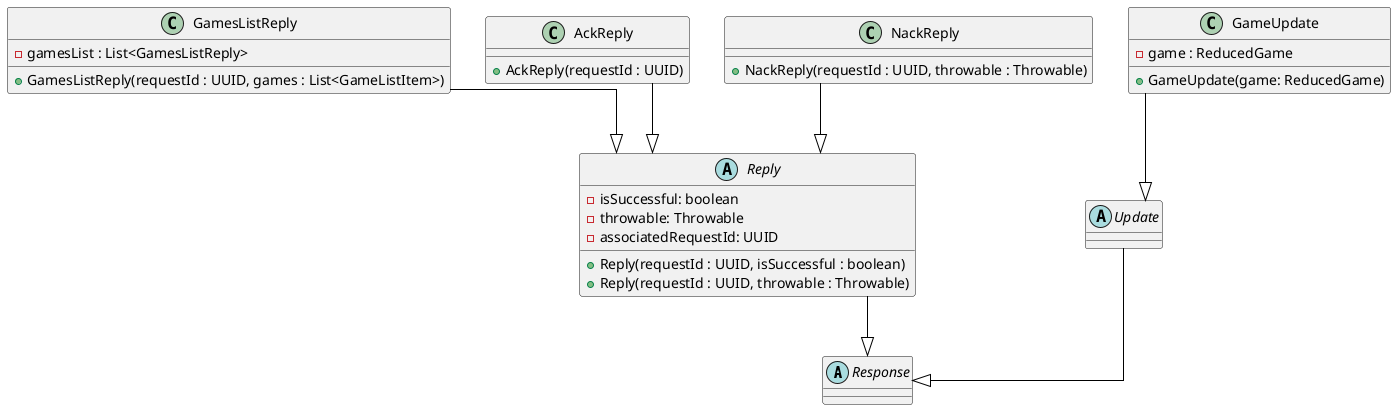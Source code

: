 @startuml
top to bottom direction
skinparam linetype ortho

abstract class Response
abstract class Reply {
    -isSuccessful: boolean
    -throwable: Throwable
    -associatedRequestId: UUID

    +Reply(requestId : UUID, isSuccessful : boolean)
    +Reply(requestId : UUID, throwable : Throwable)
}
abstract class Update
class GameUpdate {
    -game : ReducedGame
    +GameUpdate(game: ReducedGame)
}
class GamesListReply {
    -gamesList : List<GamesListReply>
    +GamesListReply(requestId : UUID, games : List<GameListItem>)
}
class AckReply {
    +AckReply(requestId : UUID)
}
class NackReply {
    +NackReply(requestId : UUID, throwable : Throwable)
}

Reply     -[#000000,plain]-^  Response
Update    -[#000000,plain]-^  Response
GameUpdate    -[#000000,plain]-^  Update
AckReply    -[#000000,plain]-^  Reply
NackReply    -[#000000,plain]-^  Reply
GamesListReply     -[#000000,plain]-^  Reply

@enduml